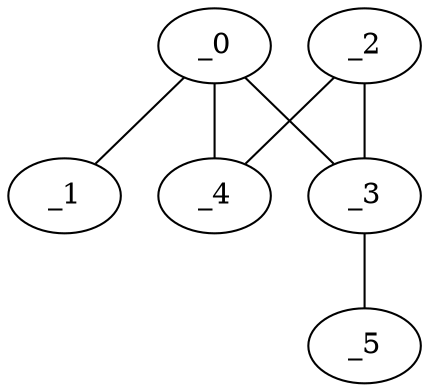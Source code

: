graph FP1_0073 {
	_0	 [x="0.642575",
		y="2.93352"];
	_1	 [x="0.368703",
		y="0.213965"];
	_0 -- _1;
	_3	 [x="1.6",
		y="1.77"];
	_0 -- _3;
	_4	 [x="2.03647",
		y="2.47801"];
	_0 -- _4;
	_2	 [x="0.23728",
		y="1.88194"];
	_2 -- _3;
	_2 -- _4;
	_5	 [x="0.890666",
		y="0.0596961"];
	_3 -- _5;
}
